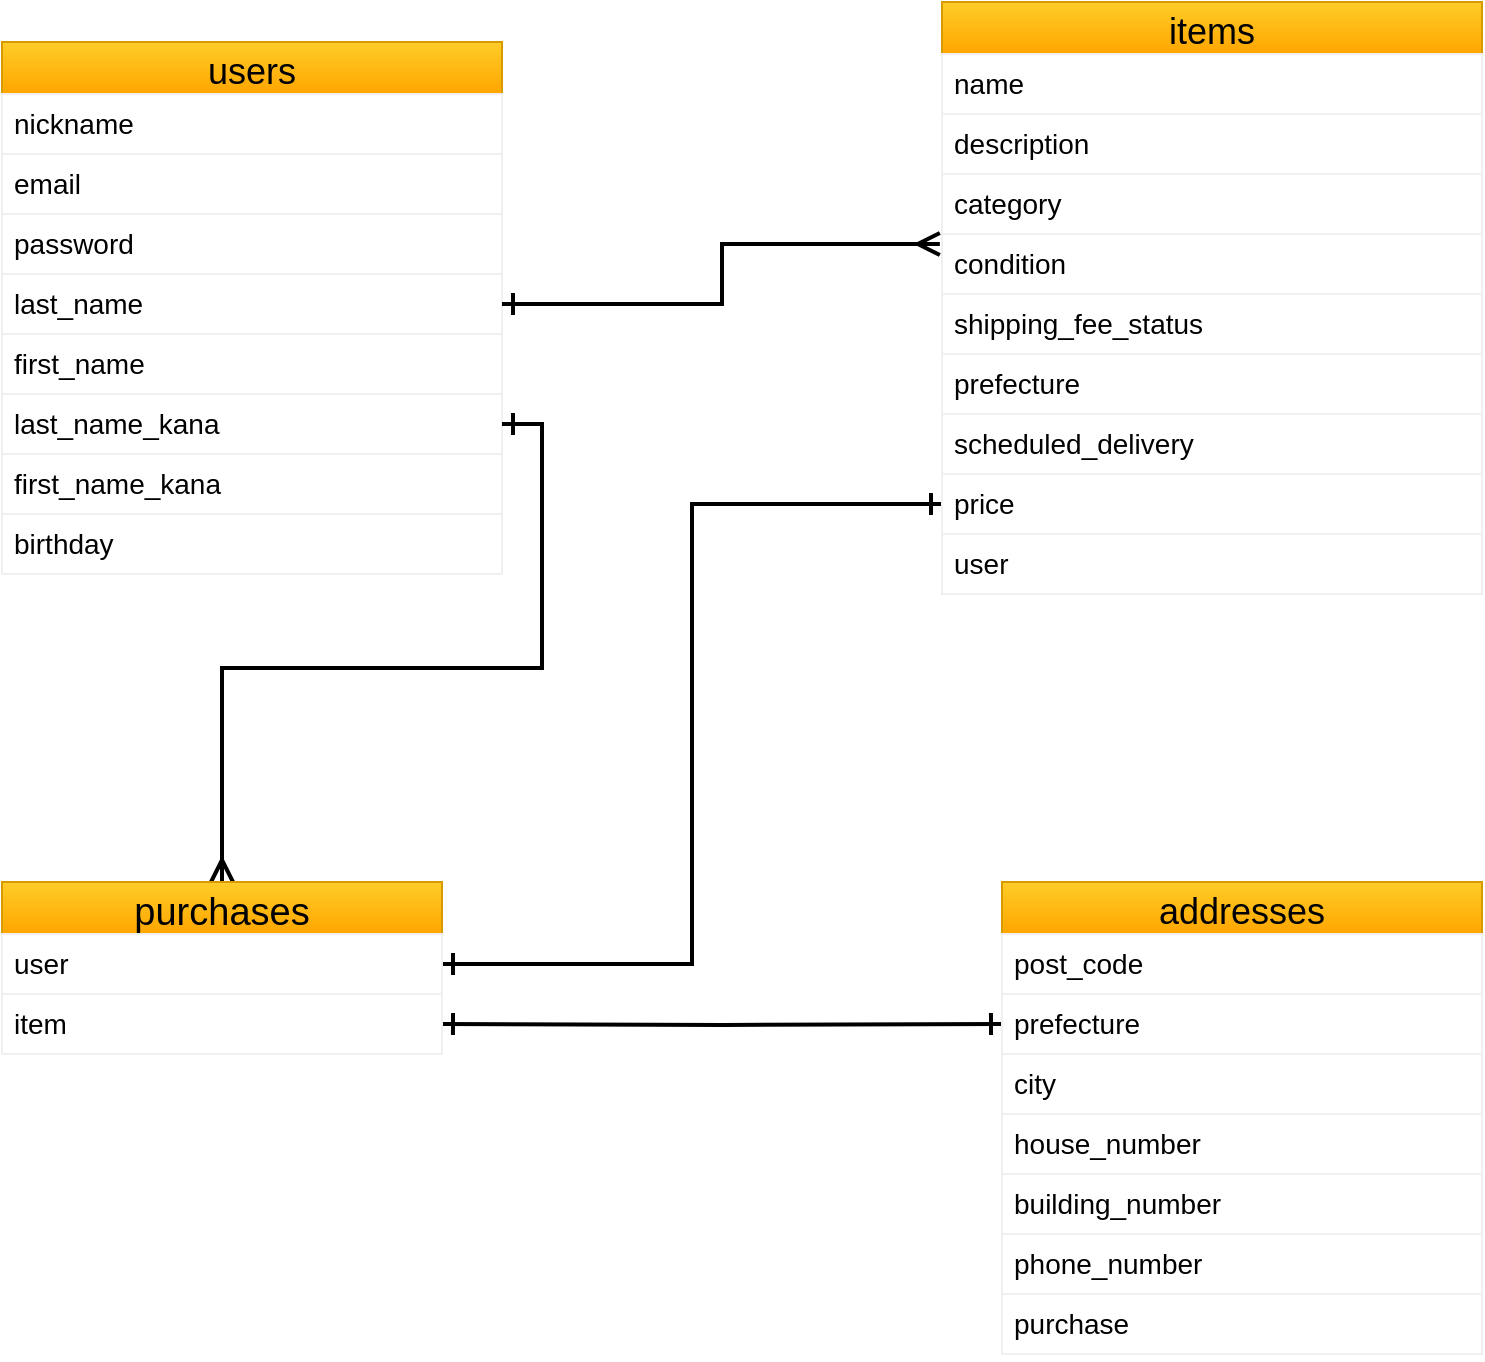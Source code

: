 <mxfile version="13.6.5">
    <diagram id="WSemvhW_GMCoOdON1jQo" name="ページ1">
        <mxGraphModel dx="279" dy="747" grid="1" gridSize="10" guides="1" tooltips="1" connect="1" arrows="1" fold="1" page="1" pageScale="1" pageWidth="827" pageHeight="1169" math="0" shadow="0">
            <root>
                <mxCell id="0"/>
                <mxCell id="1" parent="0"/>
                <mxCell id="65" value="users" style="swimlane;fontStyle=0;childLayout=stackLayout;horizontal=1;startSize=26;horizontalStack=0;resizeParent=1;resizeParentMax=0;resizeLast=0;collapsible=1;marginBottom=0;align=center;fontSize=18;gradientColor=#ffa500;fillColor=#ffcd28;strokeColor=#d79b00;" vertex="1" parent="1">
                    <mxGeometry x="30" y="60" width="250" height="266" as="geometry"/>
                </mxCell>
                <mxCell id="66" value="nickname" style="text;fillColor=none;spacingLeft=4;spacingRight=4;overflow=hidden;rotatable=0;points=[[0,0.5],[1,0.5]];portConstraint=eastwest;fontSize=14;strokeColor=#f0f0f0;" vertex="1" parent="65">
                    <mxGeometry y="26" width="250" height="30" as="geometry"/>
                </mxCell>
                <mxCell id="67" value="email" style="text;fillColor=none;spacingLeft=4;spacingRight=4;overflow=hidden;rotatable=0;points=[[0,0.5],[1,0.5]];portConstraint=eastwest;fontSize=14;strokeColor=#f0f0f0;" vertex="1" parent="65">
                    <mxGeometry y="56" width="250" height="30" as="geometry"/>
                </mxCell>
                <mxCell id="68" value="password" style="text;fillColor=none;spacingLeft=4;spacingRight=4;overflow=hidden;rotatable=0;points=[[0,0.5],[1,0.5]];portConstraint=eastwest;fontSize=14;strokeColor=#f0f0f0;" vertex="1" parent="65">
                    <mxGeometry y="86" width="250" height="30" as="geometry"/>
                </mxCell>
                <mxCell id="69" value="last_name" style="text;fillColor=none;spacingLeft=4;spacingRight=4;overflow=hidden;rotatable=0;points=[[0,0.5],[1,0.5]];portConstraint=eastwest;fontSize=14;strokeColor=#f0f0f0;" vertex="1" parent="65">
                    <mxGeometry y="116" width="250" height="30" as="geometry"/>
                </mxCell>
                <mxCell id="70" value="first_name" style="text;fillColor=none;spacingLeft=4;spacingRight=4;overflow=hidden;rotatable=0;points=[[0,0.5],[1,0.5]];portConstraint=eastwest;fontSize=14;strokeColor=#f0f0f0;" vertex="1" parent="65">
                    <mxGeometry y="146" width="250" height="30" as="geometry"/>
                </mxCell>
                <mxCell id="71" value="last_name_kana" style="text;fillColor=none;spacingLeft=4;spacingRight=4;overflow=hidden;rotatable=0;points=[[0,0.5],[1,0.5]];portConstraint=eastwest;fontSize=14;strokeColor=#f0f0f0;" vertex="1" parent="65">
                    <mxGeometry y="176" width="250" height="30" as="geometry"/>
                </mxCell>
                <mxCell id="72" value="first_name_kana" style="text;fillColor=none;spacingLeft=4;spacingRight=4;overflow=hidden;rotatable=0;points=[[0,0.5],[1,0.5]];portConstraint=eastwest;fontSize=14;strokeColor=#f0f0f0;" vertex="1" parent="65">
                    <mxGeometry y="206" width="250" height="30" as="geometry"/>
                </mxCell>
                <mxCell id="103" value="birthday" style="text;fillColor=none;spacingLeft=4;spacingRight=4;overflow=hidden;rotatable=0;points=[[0,0.5],[1,0.5]];portConstraint=eastwest;fontSize=14;strokeColor=#f0f0f0;" vertex="1" parent="65">
                    <mxGeometry y="236" width="250" height="30" as="geometry"/>
                </mxCell>
                <mxCell id="101" style="edgeStyle=orthogonalEdgeStyle;rounded=0;orthogonalLoop=1;jettySize=auto;html=1;exitX=1;exitY=0.5;exitDx=0;exitDy=0;entryX=-0.004;entryY=0.167;entryDx=0;entryDy=0;entryPerimeter=0;endArrow=ERmany;endFill=0;fontColor=#000000;startArrow=ERone;startFill=0;strokeWidth=2;endSize=8;startSize=8;" edge="1" parent="1" source="69" target="79">
                    <mxGeometry relative="1" as="geometry"/>
                </mxCell>
                <mxCell id="104" style="edgeStyle=orthogonalEdgeStyle;rounded=0;orthogonalLoop=1;jettySize=auto;html=1;exitX=1;exitY=0.5;exitDx=0;exitDy=0;entryX=0;entryY=0.5;entryDx=0;entryDy=0;endArrow=ERone;endFill=0;fontColor=#000000;strokeWidth=2;endSize=8;startSize=8;startArrow=ERone;startFill=0;" edge="1" parent="1" target="96">
                    <mxGeometry relative="1" as="geometry">
                        <mxPoint x="250" y="551" as="sourcePoint"/>
                    </mxGeometry>
                </mxCell>
                <mxCell id="105" style="edgeStyle=orthogonalEdgeStyle;rounded=0;orthogonalLoop=1;jettySize=auto;html=1;exitX=1;exitY=0.5;exitDx=0;exitDy=0;entryX=0;entryY=0.5;entryDx=0;entryDy=0;endArrow=ERone;endFill=0;fontColor=#000000;startArrow=ERone;startFill=0;strokeWidth=2;endSize=8;startSize=8;" edge="1" parent="1" source="91" target="84">
                    <mxGeometry relative="1" as="geometry"/>
                </mxCell>
                <mxCell id="106" style="edgeStyle=orthogonalEdgeStyle;rounded=0;orthogonalLoop=1;jettySize=auto;html=1;exitX=1;exitY=0.5;exitDx=0;exitDy=0;endArrow=ERmany;endFill=0;fontColor=#000000;startArrow=ERone;startFill=0;strokeWidth=2;endSize=8;startSize=8;" edge="1" parent="1" source="71" target="90">
                    <mxGeometry relative="1" as="geometry"/>
                </mxCell>
                <mxCell id="74" value="items" style="swimlane;fontStyle=0;childLayout=stackLayout;horizontal=1;startSize=26;horizontalStack=0;resizeParent=1;resizeParentMax=0;resizeLast=0;collapsible=1;marginBottom=0;align=center;fontSize=18;gradientColor=#ffa500;fillColor=#ffcd28;strokeColor=#d79b00;" vertex="1" parent="1">
                    <mxGeometry x="500" y="40" width="270" height="296" as="geometry"/>
                </mxCell>
                <mxCell id="76" value="name" style="text;fillColor=none;spacingLeft=4;spacingRight=4;overflow=hidden;rotatable=0;points=[[0,0.5],[1,0.5]];portConstraint=eastwest;fontSize=14;strokeColor=#f0f0f0;" vertex="1" parent="74">
                    <mxGeometry y="26" width="270" height="30" as="geometry"/>
                </mxCell>
                <mxCell id="77" value="description" style="text;fillColor=none;spacingLeft=4;spacingRight=4;overflow=hidden;rotatable=0;points=[[0,0.5],[1,0.5]];portConstraint=eastwest;fontSize=14;strokeColor=#f0f0f0;" vertex="1" parent="74">
                    <mxGeometry y="56" width="270" height="30" as="geometry"/>
                </mxCell>
                <mxCell id="78" value="category" style="text;fillColor=none;spacingLeft=4;spacingRight=4;overflow=hidden;rotatable=0;points=[[0,0.5],[1,0.5]];portConstraint=eastwest;fontSize=14;strokeColor=#f0f0f0;" vertex="1" parent="74">
                    <mxGeometry y="86" width="270" height="30" as="geometry"/>
                </mxCell>
                <mxCell id="79" value="condition" style="text;fillColor=none;spacingLeft=4;spacingRight=4;overflow=hidden;rotatable=0;points=[[0,0.5],[1,0.5]];portConstraint=eastwest;fontSize=14;strokeColor=#f0f0f0;" vertex="1" parent="74">
                    <mxGeometry y="116" width="270" height="30" as="geometry"/>
                </mxCell>
                <mxCell id="80" value="shipping_fee_status" style="text;fillColor=none;spacingLeft=4;spacingRight=4;overflow=hidden;rotatable=0;points=[[0,0.5],[1,0.5]];portConstraint=eastwest;fontSize=14;strokeColor=#f0f0f0;" vertex="1" parent="74">
                    <mxGeometry y="146" width="270" height="30" as="geometry"/>
                </mxCell>
                <mxCell id="81" value="prefecture" style="text;fillColor=none;spacingLeft=4;spacingRight=4;overflow=hidden;rotatable=0;points=[[0,0.5],[1,0.5]];portConstraint=eastwest;fontSize=14;strokeColor=#f0f0f0;" vertex="1" parent="74">
                    <mxGeometry y="176" width="270" height="30" as="geometry"/>
                </mxCell>
                <mxCell id="82" value="scheduled_delivery" style="text;fillColor=none;spacingLeft=4;spacingRight=4;overflow=hidden;rotatable=0;points=[[0,0.5],[1,0.5]];portConstraint=eastwest;fontSize=14;strokeColor=#f0f0f0;" vertex="1" parent="74">
                    <mxGeometry y="206" width="270" height="30" as="geometry"/>
                </mxCell>
                <mxCell id="84" value="price" style="text;fillColor=none;spacingLeft=4;spacingRight=4;overflow=hidden;rotatable=0;points=[[0,0.5],[1,0.5]];portConstraint=eastwest;fontSize=14;strokeColor=#f0f0f0;" vertex="1" parent="74">
                    <mxGeometry y="236" width="270" height="30" as="geometry"/>
                </mxCell>
                <mxCell id="85" value="user" style="text;fillColor=none;spacingLeft=4;spacingRight=4;overflow=hidden;rotatable=0;points=[[0,0.5],[1,0.5]];portConstraint=eastwest;fontSize=14;strokeColor=#f0f0f0;" vertex="1" parent="74">
                    <mxGeometry y="266" width="270" height="30" as="geometry"/>
                </mxCell>
                <mxCell id="90" value="purchases" style="swimlane;fontStyle=0;childLayout=stackLayout;horizontal=1;startSize=26;horizontalStack=0;resizeParent=1;resizeParentMax=0;resizeLast=0;collapsible=1;marginBottom=0;align=center;fontSize=19;gradientColor=#ffa500;fillColor=#ffcd28;strokeColor=#d79b00;" vertex="1" parent="1">
                    <mxGeometry x="30" y="480" width="220" height="86" as="geometry"/>
                </mxCell>
                <mxCell id="91" value="user" style="text;fillColor=none;spacingLeft=4;spacingRight=4;overflow=hidden;rotatable=0;points=[[0,0.5],[1,0.5]];portConstraint=eastwest;fontSize=14;strokeColor=#f0f0f0;" vertex="1" parent="90">
                    <mxGeometry y="26" width="220" height="30" as="geometry"/>
                </mxCell>
                <mxCell id="93" value="item" style="text;fillColor=none;spacingLeft=4;spacingRight=4;overflow=hidden;rotatable=0;points=[[0,0.5],[1,0.5]];portConstraint=eastwest;fontSize=14;strokeColor=#f0f0f0;" vertex="1" parent="90">
                    <mxGeometry y="56" width="220" height="30" as="geometry"/>
                </mxCell>
                <mxCell id="94" value="addresses" style="swimlane;fontStyle=0;childLayout=stackLayout;horizontal=1;startSize=26;horizontalStack=0;resizeParent=1;resizeParentMax=0;resizeLast=0;collapsible=1;marginBottom=0;align=center;fontSize=18;gradientColor=#ffa500;fillColor=#ffcd28;strokeColor=#d79b00;" vertex="1" parent="1">
                    <mxGeometry x="530" y="480" width="240" height="236" as="geometry"/>
                </mxCell>
                <mxCell id="95" value="post_code" style="text;fillColor=none;spacingLeft=4;spacingRight=4;overflow=hidden;rotatable=0;points=[[0,0.5],[1,0.5]];portConstraint=eastwest;fontSize=14;strokeColor=#f0f0f0;" vertex="1" parent="94">
                    <mxGeometry y="26" width="240" height="30" as="geometry"/>
                </mxCell>
                <mxCell id="96" value="prefecture" style="text;fillColor=none;spacingLeft=4;spacingRight=4;overflow=hidden;rotatable=0;points=[[0,0.5],[1,0.5]];portConstraint=eastwest;fontSize=14;strokeColor=#f0f0f0;" vertex="1" parent="94">
                    <mxGeometry y="56" width="240" height="30" as="geometry"/>
                </mxCell>
                <mxCell id="97" value="city" style="text;fillColor=none;spacingLeft=4;spacingRight=4;overflow=hidden;rotatable=0;points=[[0,0.5],[1,0.5]];portConstraint=eastwest;fontSize=14;strokeColor=#f0f0f0;" vertex="1" parent="94">
                    <mxGeometry y="86" width="240" height="30" as="geometry"/>
                </mxCell>
                <mxCell id="98" value="house_number" style="text;fillColor=none;spacingLeft=4;spacingRight=4;overflow=hidden;rotatable=0;points=[[0,0.5],[1,0.5]];portConstraint=eastwest;fontSize=14;strokeColor=#f0f0f0;" vertex="1" parent="94">
                    <mxGeometry y="116" width="240" height="30" as="geometry"/>
                </mxCell>
                <mxCell id="107" value="building_number" style="text;fillColor=none;spacingLeft=4;spacingRight=4;overflow=hidden;rotatable=0;points=[[0,0.5],[1,0.5]];portConstraint=eastwest;fontSize=14;strokeColor=#f0f0f0;" vertex="1" parent="94">
                    <mxGeometry y="146" width="240" height="30" as="geometry"/>
                </mxCell>
                <mxCell id="99" value="phone_number" style="text;fillColor=none;spacingLeft=4;spacingRight=4;overflow=hidden;rotatable=0;points=[[0,0.5],[1,0.5]];portConstraint=eastwest;fontSize=14;strokeColor=#f0f0f0;" vertex="1" parent="94">
                    <mxGeometry y="176" width="240" height="30" as="geometry"/>
                </mxCell>
                <mxCell id="109" value="purchase" style="text;fillColor=none;spacingLeft=4;spacingRight=4;overflow=hidden;rotatable=0;points=[[0,0.5],[1,0.5]];portConstraint=eastwest;fontSize=14;strokeColor=#f0f0f0;" vertex="1" parent="94">
                    <mxGeometry y="206" width="240" height="30" as="geometry"/>
                </mxCell>
            </root>
        </mxGraphModel>
    </diagram>
</mxfile>
